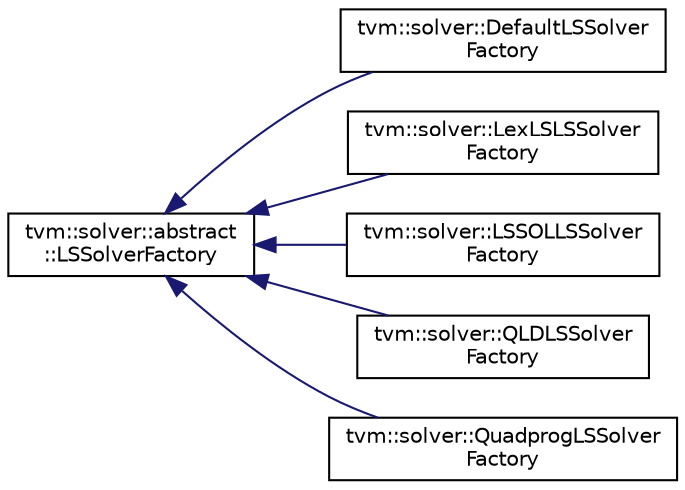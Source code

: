 digraph "Graphical Class Hierarchy"
{
  edge [fontname="Helvetica",fontsize="10",labelfontname="Helvetica",labelfontsize="10"];
  node [fontname="Helvetica",fontsize="10",shape=record];
  rankdir="LR";
  Node0 [label="tvm::solver::abstract\l::LSSolverFactory",height=0.2,width=0.4,color="black", fillcolor="white", style="filled",URL="$classtvm_1_1solver_1_1abstract_1_1LSSolverFactory.html"];
  Node0 -> Node1 [dir="back",color="midnightblue",fontsize="10",style="solid",fontname="Helvetica"];
  Node1 [label="tvm::solver::DefaultLSSolver\lFactory",height=0.2,width=0.4,color="black", fillcolor="white", style="filled",URL="$classtvm_1_1solver_1_1DefaultLSSolverFactory.html"];
  Node0 -> Node2 [dir="back",color="midnightblue",fontsize="10",style="solid",fontname="Helvetica"];
  Node2 [label="tvm::solver::LexLSLSSolver\lFactory",height=0.2,width=0.4,color="black", fillcolor="white", style="filled",URL="$classtvm_1_1solver_1_1LexLSLSSolverFactory.html"];
  Node0 -> Node3 [dir="back",color="midnightblue",fontsize="10",style="solid",fontname="Helvetica"];
  Node3 [label="tvm::solver::LSSOLLSSolver\lFactory",height=0.2,width=0.4,color="black", fillcolor="white", style="filled",URL="$classtvm_1_1solver_1_1LSSOLLSSolverFactory.html"];
  Node0 -> Node4 [dir="back",color="midnightblue",fontsize="10",style="solid",fontname="Helvetica"];
  Node4 [label="tvm::solver::QLDLSSolver\lFactory",height=0.2,width=0.4,color="black", fillcolor="white", style="filled",URL="$classtvm_1_1solver_1_1QLDLSSolverFactory.html"];
  Node0 -> Node5 [dir="back",color="midnightblue",fontsize="10",style="solid",fontname="Helvetica"];
  Node5 [label="tvm::solver::QuadprogLSSolver\lFactory",height=0.2,width=0.4,color="black", fillcolor="white", style="filled",URL="$classtvm_1_1solver_1_1QuadprogLSSolverFactory.html"];
}
